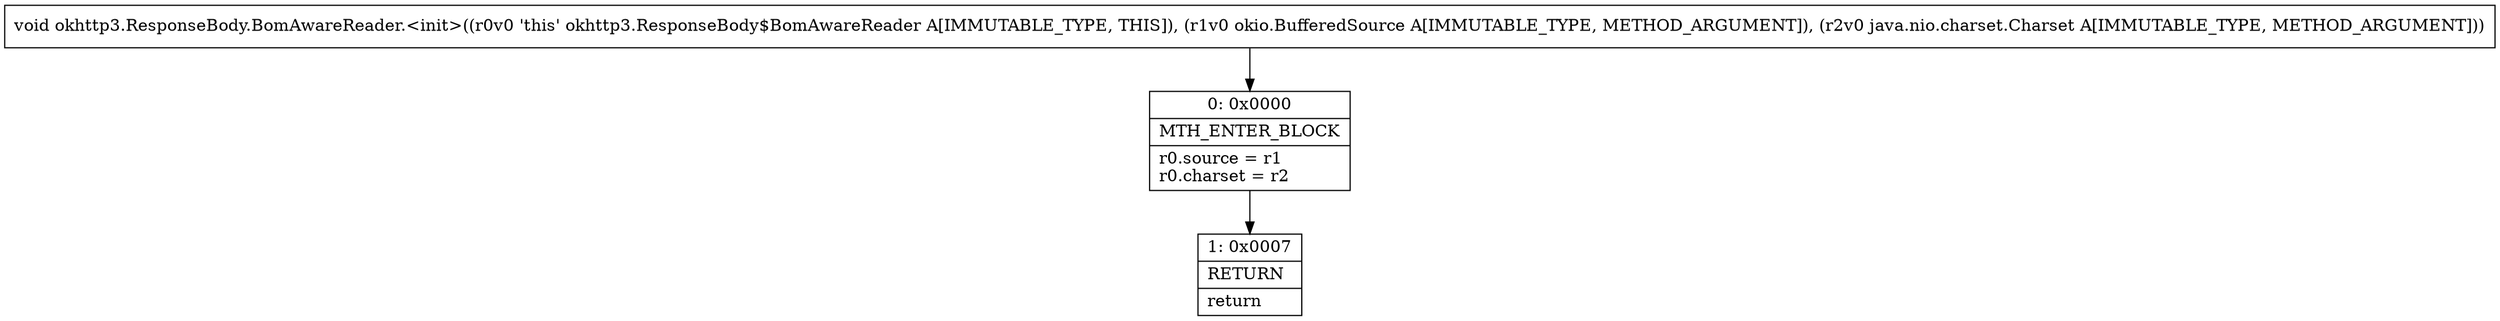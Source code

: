 digraph "CFG forokhttp3.ResponseBody.BomAwareReader.\<init\>(Lokio\/BufferedSource;Ljava\/nio\/charset\/Charset;)V" {
Node_0 [shape=record,label="{0\:\ 0x0000|MTH_ENTER_BLOCK\l|r0.source = r1\lr0.charset = r2\l}"];
Node_1 [shape=record,label="{1\:\ 0x0007|RETURN\l|return\l}"];
MethodNode[shape=record,label="{void okhttp3.ResponseBody.BomAwareReader.\<init\>((r0v0 'this' okhttp3.ResponseBody$BomAwareReader A[IMMUTABLE_TYPE, THIS]), (r1v0 okio.BufferedSource A[IMMUTABLE_TYPE, METHOD_ARGUMENT]), (r2v0 java.nio.charset.Charset A[IMMUTABLE_TYPE, METHOD_ARGUMENT])) }"];
MethodNode -> Node_0;
Node_0 -> Node_1;
}

